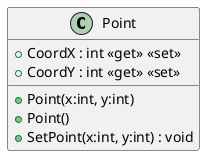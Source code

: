 @startuml
class Point {
    + Point(x:int, y:int)
    + Point()
    + CoordX : int <<get>> <<set>>
    + CoordY : int <<get>> <<set>>
    + SetPoint(x:int, y:int) : void
}
@enduml

